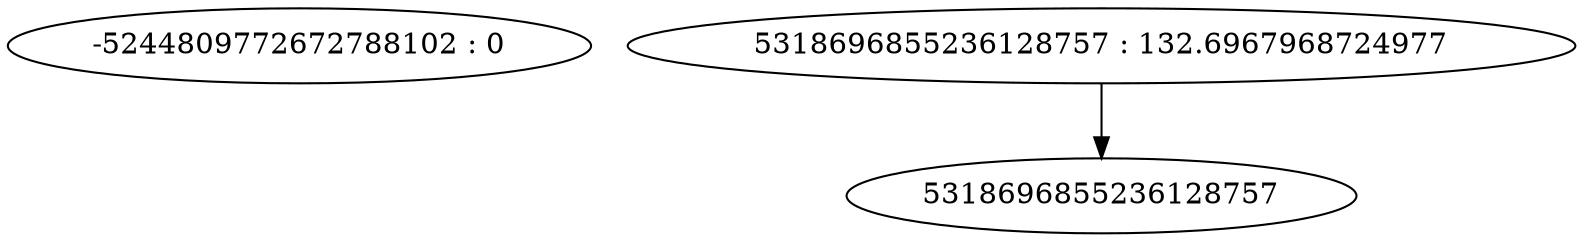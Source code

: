 digraph "plots/tree_27.dot" {
	0 [label="-5244809772672788102 : 0"]
	1 [label="5318696855236128757 : 132.6967968724977"]
	1 -> 5318696855236128757
}
